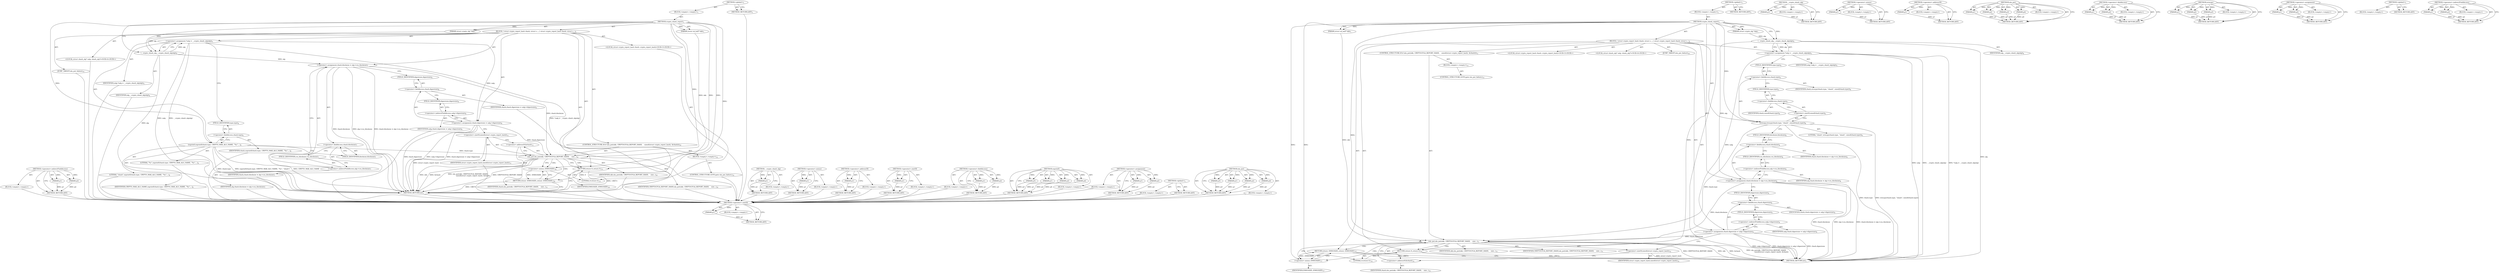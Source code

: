 digraph "&lt;operator&gt;.indirectFieldAccess" {
vulnerable_105 [label=<(METHOD,&lt;operator&gt;.indirectFieldAccess)>];
vulnerable_106 [label=<(PARAM,p1)>];
vulnerable_107 [label=<(PARAM,p2)>];
vulnerable_108 [label=<(BLOCK,&lt;empty&gt;,&lt;empty&gt;)>];
vulnerable_109 [label=<(METHOD_RETURN,ANY)>];
vulnerable_6 [label=<(METHOD,&lt;global&gt;)<SUB>1</SUB>>];
vulnerable_7 [label=<(BLOCK,&lt;empty&gt;,&lt;empty&gt;)<SUB>1</SUB>>];
vulnerable_8 [label=<(METHOD,crypto_shash_report)<SUB>1</SUB>>];
vulnerable_9 [label=<(PARAM,struct sk_buff *skb)<SUB>1</SUB>>];
vulnerable_10 [label=<(PARAM,struct crypto_alg *alg)<SUB>1</SUB>>];
vulnerable_11 [label=<(BLOCK,{
 	struct crypto_report_hash rhash;
 	struct s...,{
 	struct crypto_report_hash rhash;
 	struct s...)<SUB>2</SUB>>];
vulnerable_12 [label="<(LOCAL,struct crypto_report_hash rhash: crypto_report_hash)<SUB>3</SUB>>"];
vulnerable_13 [label="<(LOCAL,struct shash_alg* salg: shash_alg*)<SUB>4</SUB>>"];
vulnerable_14 [label=<(&lt;operator&gt;.assignment,*salg = __crypto_shash_alg(alg))<SUB>4</SUB>>];
vulnerable_15 [label=<(IDENTIFIER,salg,*salg = __crypto_shash_alg(alg))<SUB>4</SUB>>];
vulnerable_16 [label=<(__crypto_shash_alg,__crypto_shash_alg(alg))<SUB>4</SUB>>];
vulnerable_17 [label=<(IDENTIFIER,alg,__crypto_shash_alg(alg))<SUB>4</SUB>>];
vulnerable_18 [label=<(snprintf,snprintf(rhash.type, CRYPTO_MAX_ALG_NAME, &quot;%s&quot;,...)<SUB>6</SUB>>];
vulnerable_19 [label=<(&lt;operator&gt;.fieldAccess,rhash.type)<SUB>6</SUB>>];
vulnerable_20 [label=<(IDENTIFIER,rhash,snprintf(rhash.type, CRYPTO_MAX_ALG_NAME, &quot;%s&quot;,...)<SUB>6</SUB>>];
vulnerable_21 [label=<(FIELD_IDENTIFIER,type,type)<SUB>6</SUB>>];
vulnerable_22 [label=<(IDENTIFIER,CRYPTO_MAX_ALG_NAME,snprintf(rhash.type, CRYPTO_MAX_ALG_NAME, &quot;%s&quot;,...)<SUB>6</SUB>>];
vulnerable_23 [label=<(LITERAL,&quot;%s&quot;,snprintf(rhash.type, CRYPTO_MAX_ALG_NAME, &quot;%s&quot;,...)<SUB>6</SUB>>];
vulnerable_24 [label=<(LITERAL,&quot;shash&quot;,snprintf(rhash.type, CRYPTO_MAX_ALG_NAME, &quot;%s&quot;,...)<SUB>6</SUB>>];
vulnerable_25 [label=<(&lt;operator&gt;.assignment,rhash.blocksize = alg-&gt;cra_blocksize)<SUB>7</SUB>>];
vulnerable_26 [label=<(&lt;operator&gt;.fieldAccess,rhash.blocksize)<SUB>7</SUB>>];
vulnerable_27 [label=<(IDENTIFIER,rhash,rhash.blocksize = alg-&gt;cra_blocksize)<SUB>7</SUB>>];
vulnerable_28 [label=<(FIELD_IDENTIFIER,blocksize,blocksize)<SUB>7</SUB>>];
vulnerable_29 [label=<(&lt;operator&gt;.indirectFieldAccess,alg-&gt;cra_blocksize)<SUB>7</SUB>>];
vulnerable_30 [label=<(IDENTIFIER,alg,rhash.blocksize = alg-&gt;cra_blocksize)<SUB>7</SUB>>];
vulnerable_31 [label=<(FIELD_IDENTIFIER,cra_blocksize,cra_blocksize)<SUB>7</SUB>>];
vulnerable_32 [label=<(&lt;operator&gt;.assignment,rhash.digestsize = salg-&gt;digestsize)<SUB>8</SUB>>];
vulnerable_33 [label=<(&lt;operator&gt;.fieldAccess,rhash.digestsize)<SUB>8</SUB>>];
vulnerable_34 [label=<(IDENTIFIER,rhash,rhash.digestsize = salg-&gt;digestsize)<SUB>8</SUB>>];
vulnerable_35 [label=<(FIELD_IDENTIFIER,digestsize,digestsize)<SUB>8</SUB>>];
vulnerable_36 [label=<(&lt;operator&gt;.indirectFieldAccess,salg-&gt;digestsize)<SUB>8</SUB>>];
vulnerable_37 [label=<(IDENTIFIER,salg,rhash.digestsize = salg-&gt;digestsize)<SUB>8</SUB>>];
vulnerable_38 [label=<(FIELD_IDENTIFIER,digestsize,digestsize)<SUB>8</SUB>>];
vulnerable_39 [label=<(CONTROL_STRUCTURE,IF,if (nla_put(skb, CRYPTOCFGA_REPORT_HASH,
		    sizeof(struct crypto_report_hash), &amp;rhash)))<SUB>10</SUB>>];
vulnerable_40 [label=<(nla_put,nla_put(skb, CRYPTOCFGA_REPORT_HASH,
		    size...)<SUB>10</SUB>>];
vulnerable_41 [label=<(IDENTIFIER,skb,nla_put(skb, CRYPTOCFGA_REPORT_HASH,
		    size...)<SUB>10</SUB>>];
vulnerable_42 [label=<(IDENTIFIER,CRYPTOCFGA_REPORT_HASH,nla_put(skb, CRYPTOCFGA_REPORT_HASH,
		    size...)<SUB>10</SUB>>];
vulnerable_43 [label=<(&lt;operator&gt;.sizeOf,sizeof(struct crypto_report_hash))<SUB>11</SUB>>];
vulnerable_44 [label=<(IDENTIFIER,struct crypto_report_hash,sizeof(struct crypto_report_hash))<SUB>11</SUB>>];
vulnerable_45 [label=<(&lt;operator&gt;.addressOf,&amp;rhash)<SUB>11</SUB>>];
vulnerable_46 [label=<(IDENTIFIER,rhash,nla_put(skb, CRYPTOCFGA_REPORT_HASH,
		    size...)<SUB>11</SUB>>];
vulnerable_47 [label=<(BLOCK,&lt;empty&gt;,&lt;empty&gt;)<SUB>12</SUB>>];
vulnerable_48 [label=<(CONTROL_STRUCTURE,GOTO,goto nla_put_failure;)<SUB>12</SUB>>];
vulnerable_49 [label=<(RETURN,return 0;,return 0;)<SUB>13</SUB>>];
vulnerable_50 [label=<(LITERAL,0,return 0;)<SUB>13</SUB>>];
vulnerable_51 [label=<(JUMP_TARGET,nla_put_failure)<SUB>15</SUB>>];
vulnerable_52 [label=<(RETURN,return -EMSGSIZE;,return -EMSGSIZE;)<SUB>16</SUB>>];
vulnerable_53 [label=<(&lt;operator&gt;.minus,-EMSGSIZE)<SUB>16</SUB>>];
vulnerable_54 [label=<(IDENTIFIER,EMSGSIZE,-EMSGSIZE)<SUB>16</SUB>>];
vulnerable_55 [label=<(METHOD_RETURN,int)<SUB>1</SUB>>];
vulnerable_57 [label=<(METHOD_RETURN,ANY)<SUB>1</SUB>>];
vulnerable_89 [label=<(METHOD,__crypto_shash_alg)>];
vulnerable_90 [label=<(PARAM,p1)>];
vulnerable_91 [label=<(BLOCK,&lt;empty&gt;,&lt;empty&gt;)>];
vulnerable_92 [label=<(METHOD_RETURN,ANY)>];
vulnerable_125 [label=<(METHOD,&lt;operator&gt;.minus)>];
vulnerable_126 [label=<(PARAM,p1)>];
vulnerable_127 [label=<(BLOCK,&lt;empty&gt;,&lt;empty&gt;)>];
vulnerable_128 [label=<(METHOD_RETURN,ANY)>];
vulnerable_121 [label=<(METHOD,&lt;operator&gt;.addressOf)>];
vulnerable_122 [label=<(PARAM,p1)>];
vulnerable_123 [label=<(BLOCK,&lt;empty&gt;,&lt;empty&gt;)>];
vulnerable_124 [label=<(METHOD_RETURN,ANY)>];
vulnerable_117 [label=<(METHOD,&lt;operator&gt;.sizeOf)>];
vulnerable_118 [label=<(PARAM,p1)>];
vulnerable_119 [label=<(BLOCK,&lt;empty&gt;,&lt;empty&gt;)>];
vulnerable_120 [label=<(METHOD_RETURN,ANY)>];
vulnerable_100 [label=<(METHOD,&lt;operator&gt;.fieldAccess)>];
vulnerable_101 [label=<(PARAM,p1)>];
vulnerable_102 [label=<(PARAM,p2)>];
vulnerable_103 [label=<(BLOCK,&lt;empty&gt;,&lt;empty&gt;)>];
vulnerable_104 [label=<(METHOD_RETURN,ANY)>];
vulnerable_93 [label=<(METHOD,snprintf)>];
vulnerable_94 [label=<(PARAM,p1)>];
vulnerable_95 [label=<(PARAM,p2)>];
vulnerable_96 [label=<(PARAM,p3)>];
vulnerable_97 [label=<(PARAM,p4)>];
vulnerable_98 [label=<(BLOCK,&lt;empty&gt;,&lt;empty&gt;)>];
vulnerable_99 [label=<(METHOD_RETURN,ANY)>];
vulnerable_84 [label=<(METHOD,&lt;operator&gt;.assignment)>];
vulnerable_85 [label=<(PARAM,p1)>];
vulnerable_86 [label=<(PARAM,p2)>];
vulnerable_87 [label=<(BLOCK,&lt;empty&gt;,&lt;empty&gt;)>];
vulnerable_88 [label=<(METHOD_RETURN,ANY)>];
vulnerable_78 [label=<(METHOD,&lt;global&gt;)<SUB>1</SUB>>];
vulnerable_79 [label=<(BLOCK,&lt;empty&gt;,&lt;empty&gt;)>];
vulnerable_80 [label=<(METHOD_RETURN,ANY)>];
vulnerable_110 [label=<(METHOD,nla_put)>];
vulnerable_111 [label=<(PARAM,p1)>];
vulnerable_112 [label=<(PARAM,p2)>];
vulnerable_113 [label=<(PARAM,p3)>];
vulnerable_114 [label=<(PARAM,p4)>];
vulnerable_115 [label=<(BLOCK,&lt;empty&gt;,&lt;empty&gt;)>];
vulnerable_116 [label=<(METHOD_RETURN,ANY)>];
fixed_104 [label=<(METHOD,&lt;operator&gt;.sizeOf)>];
fixed_105 [label=<(PARAM,p1)>];
fixed_106 [label=<(BLOCK,&lt;empty&gt;,&lt;empty&gt;)>];
fixed_107 [label=<(METHOD_RETURN,ANY)>];
fixed_6 [label=<(METHOD,&lt;global&gt;)<SUB>1</SUB>>];
fixed_7 [label=<(BLOCK,&lt;empty&gt;,&lt;empty&gt;)<SUB>1</SUB>>];
fixed_8 [label=<(METHOD,crypto_shash_report)<SUB>1</SUB>>];
fixed_9 [label=<(PARAM,struct sk_buff *skb)<SUB>1</SUB>>];
fixed_10 [label=<(PARAM,struct crypto_alg *alg)<SUB>1</SUB>>];
fixed_11 [label=<(BLOCK,{
 	struct crypto_report_hash rhash;
 	struct s...,{
 	struct crypto_report_hash rhash;
 	struct s...)<SUB>2</SUB>>];
fixed_12 [label="<(LOCAL,struct crypto_report_hash rhash: crypto_report_hash)<SUB>3</SUB>>"];
fixed_13 [label="<(LOCAL,struct shash_alg* salg: shash_alg*)<SUB>4</SUB>>"];
fixed_14 [label=<(&lt;operator&gt;.assignment,*salg = __crypto_shash_alg(alg))<SUB>4</SUB>>];
fixed_15 [label=<(IDENTIFIER,salg,*salg = __crypto_shash_alg(alg))<SUB>4</SUB>>];
fixed_16 [label=<(__crypto_shash_alg,__crypto_shash_alg(alg))<SUB>4</SUB>>];
fixed_17 [label=<(IDENTIFIER,alg,__crypto_shash_alg(alg))<SUB>4</SUB>>];
fixed_18 [label=<(strncpy,strncpy(rhash.type, &quot;shash&quot;, sizeof(rhash.type)))<SUB>6</SUB>>];
fixed_19 [label=<(&lt;operator&gt;.fieldAccess,rhash.type)<SUB>6</SUB>>];
fixed_20 [label=<(IDENTIFIER,rhash,strncpy(rhash.type, &quot;shash&quot;, sizeof(rhash.type)))<SUB>6</SUB>>];
fixed_21 [label=<(FIELD_IDENTIFIER,type,type)<SUB>6</SUB>>];
fixed_22 [label=<(LITERAL,&quot;shash&quot;,strncpy(rhash.type, &quot;shash&quot;, sizeof(rhash.type)))<SUB>6</SUB>>];
fixed_23 [label=<(&lt;operator&gt;.sizeOf,sizeof(rhash.type))<SUB>6</SUB>>];
fixed_24 [label=<(&lt;operator&gt;.fieldAccess,rhash.type)<SUB>6</SUB>>];
fixed_25 [label=<(IDENTIFIER,rhash,sizeof(rhash.type))<SUB>6</SUB>>];
fixed_26 [label=<(FIELD_IDENTIFIER,type,type)<SUB>6</SUB>>];
fixed_27 [label=<(&lt;operator&gt;.assignment,rhash.blocksize = alg-&gt;cra_blocksize)<SUB>8</SUB>>];
fixed_28 [label=<(&lt;operator&gt;.fieldAccess,rhash.blocksize)<SUB>8</SUB>>];
fixed_29 [label=<(IDENTIFIER,rhash,rhash.blocksize = alg-&gt;cra_blocksize)<SUB>8</SUB>>];
fixed_30 [label=<(FIELD_IDENTIFIER,blocksize,blocksize)<SUB>8</SUB>>];
fixed_31 [label=<(&lt;operator&gt;.indirectFieldAccess,alg-&gt;cra_blocksize)<SUB>8</SUB>>];
fixed_32 [label=<(IDENTIFIER,alg,rhash.blocksize = alg-&gt;cra_blocksize)<SUB>8</SUB>>];
fixed_33 [label=<(FIELD_IDENTIFIER,cra_blocksize,cra_blocksize)<SUB>8</SUB>>];
fixed_34 [label=<(&lt;operator&gt;.assignment,rhash.digestsize = salg-&gt;digestsize)<SUB>9</SUB>>];
fixed_35 [label=<(&lt;operator&gt;.fieldAccess,rhash.digestsize)<SUB>9</SUB>>];
fixed_36 [label=<(IDENTIFIER,rhash,rhash.digestsize = salg-&gt;digestsize)<SUB>9</SUB>>];
fixed_37 [label=<(FIELD_IDENTIFIER,digestsize,digestsize)<SUB>9</SUB>>];
fixed_38 [label=<(&lt;operator&gt;.indirectFieldAccess,salg-&gt;digestsize)<SUB>9</SUB>>];
fixed_39 [label=<(IDENTIFIER,salg,rhash.digestsize = salg-&gt;digestsize)<SUB>9</SUB>>];
fixed_40 [label=<(FIELD_IDENTIFIER,digestsize,digestsize)<SUB>9</SUB>>];
fixed_41 [label=<(CONTROL_STRUCTURE,IF,if (nla_put(skb, CRYPTOCFGA_REPORT_HASH,
		    sizeof(struct crypto_report_hash), &amp;rhash)))<SUB>11</SUB>>];
fixed_42 [label=<(nla_put,nla_put(skb, CRYPTOCFGA_REPORT_HASH,
		    size...)<SUB>11</SUB>>];
fixed_43 [label=<(IDENTIFIER,skb,nla_put(skb, CRYPTOCFGA_REPORT_HASH,
		    size...)<SUB>11</SUB>>];
fixed_44 [label=<(IDENTIFIER,CRYPTOCFGA_REPORT_HASH,nla_put(skb, CRYPTOCFGA_REPORT_HASH,
		    size...)<SUB>11</SUB>>];
fixed_45 [label=<(&lt;operator&gt;.sizeOf,sizeof(struct crypto_report_hash))<SUB>12</SUB>>];
fixed_46 [label=<(IDENTIFIER,struct crypto_report_hash,sizeof(struct crypto_report_hash))<SUB>12</SUB>>];
fixed_47 [label=<(&lt;operator&gt;.addressOf,&amp;rhash)<SUB>12</SUB>>];
fixed_48 [label=<(IDENTIFIER,rhash,nla_put(skb, CRYPTOCFGA_REPORT_HASH,
		    size...)<SUB>12</SUB>>];
fixed_49 [label=<(BLOCK,&lt;empty&gt;,&lt;empty&gt;)<SUB>13</SUB>>];
fixed_50 [label=<(CONTROL_STRUCTURE,GOTO,goto nla_put_failure;)<SUB>13</SUB>>];
fixed_51 [label=<(RETURN,return 0;,return 0;)<SUB>14</SUB>>];
fixed_52 [label=<(LITERAL,0,return 0;)<SUB>14</SUB>>];
fixed_53 [label=<(JUMP_TARGET,nla_put_failure)<SUB>16</SUB>>];
fixed_54 [label=<(RETURN,return -EMSGSIZE;,return -EMSGSIZE;)<SUB>17</SUB>>];
fixed_55 [label=<(&lt;operator&gt;.minus,-EMSGSIZE)<SUB>17</SUB>>];
fixed_56 [label=<(IDENTIFIER,EMSGSIZE,-EMSGSIZE)<SUB>17</SUB>>];
fixed_57 [label=<(METHOD_RETURN,int)<SUB>1</SUB>>];
fixed_59 [label=<(METHOD_RETURN,ANY)<SUB>1</SUB>>];
fixed_89 [label=<(METHOD,__crypto_shash_alg)>];
fixed_90 [label=<(PARAM,p1)>];
fixed_91 [label=<(BLOCK,&lt;empty&gt;,&lt;empty&gt;)>];
fixed_92 [label=<(METHOD_RETURN,ANY)>];
fixed_124 [label=<(METHOD,&lt;operator&gt;.minus)>];
fixed_125 [label=<(PARAM,p1)>];
fixed_126 [label=<(BLOCK,&lt;empty&gt;,&lt;empty&gt;)>];
fixed_127 [label=<(METHOD_RETURN,ANY)>];
fixed_120 [label=<(METHOD,&lt;operator&gt;.addressOf)>];
fixed_121 [label=<(PARAM,p1)>];
fixed_122 [label=<(BLOCK,&lt;empty&gt;,&lt;empty&gt;)>];
fixed_123 [label=<(METHOD_RETURN,ANY)>];
fixed_113 [label=<(METHOD,nla_put)>];
fixed_114 [label=<(PARAM,p1)>];
fixed_115 [label=<(PARAM,p2)>];
fixed_116 [label=<(PARAM,p3)>];
fixed_117 [label=<(PARAM,p4)>];
fixed_118 [label=<(BLOCK,&lt;empty&gt;,&lt;empty&gt;)>];
fixed_119 [label=<(METHOD_RETURN,ANY)>];
fixed_99 [label=<(METHOD,&lt;operator&gt;.fieldAccess)>];
fixed_100 [label=<(PARAM,p1)>];
fixed_101 [label=<(PARAM,p2)>];
fixed_102 [label=<(BLOCK,&lt;empty&gt;,&lt;empty&gt;)>];
fixed_103 [label=<(METHOD_RETURN,ANY)>];
fixed_93 [label=<(METHOD,strncpy)>];
fixed_94 [label=<(PARAM,p1)>];
fixed_95 [label=<(PARAM,p2)>];
fixed_96 [label=<(PARAM,p3)>];
fixed_97 [label=<(BLOCK,&lt;empty&gt;,&lt;empty&gt;)>];
fixed_98 [label=<(METHOD_RETURN,ANY)>];
fixed_84 [label=<(METHOD,&lt;operator&gt;.assignment)>];
fixed_85 [label=<(PARAM,p1)>];
fixed_86 [label=<(PARAM,p2)>];
fixed_87 [label=<(BLOCK,&lt;empty&gt;,&lt;empty&gt;)>];
fixed_88 [label=<(METHOD_RETURN,ANY)>];
fixed_78 [label=<(METHOD,&lt;global&gt;)<SUB>1</SUB>>];
fixed_79 [label=<(BLOCK,&lt;empty&gt;,&lt;empty&gt;)>];
fixed_80 [label=<(METHOD_RETURN,ANY)>];
fixed_108 [label=<(METHOD,&lt;operator&gt;.indirectFieldAccess)>];
fixed_109 [label=<(PARAM,p1)>];
fixed_110 [label=<(PARAM,p2)>];
fixed_111 [label=<(BLOCK,&lt;empty&gt;,&lt;empty&gt;)>];
fixed_112 [label=<(METHOD_RETURN,ANY)>];
vulnerable_105 -> vulnerable_106  [key=0, label="AST: "];
vulnerable_105 -> vulnerable_106  [key=1, label="DDG: "];
vulnerable_105 -> vulnerable_108  [key=0, label="AST: "];
vulnerable_105 -> vulnerable_107  [key=0, label="AST: "];
vulnerable_105 -> vulnerable_107  [key=1, label="DDG: "];
vulnerable_105 -> vulnerable_109  [key=0, label="AST: "];
vulnerable_105 -> vulnerable_109  [key=1, label="CFG: "];
vulnerable_106 -> vulnerable_109  [key=0, label="DDG: p1"];
vulnerable_107 -> vulnerable_109  [key=0, label="DDG: p2"];
vulnerable_108 -> fixed_104  [key=0];
vulnerable_109 -> fixed_104  [key=0];
vulnerable_6 -> vulnerable_7  [key=0, label="AST: "];
vulnerable_6 -> vulnerable_57  [key=0, label="AST: "];
vulnerable_6 -> vulnerable_57  [key=1, label="CFG: "];
vulnerable_7 -> vulnerable_8  [key=0, label="AST: "];
vulnerable_8 -> vulnerable_9  [key=0, label="AST: "];
vulnerable_8 -> vulnerable_9  [key=1, label="DDG: "];
vulnerable_8 -> vulnerable_10  [key=0, label="AST: "];
vulnerable_8 -> vulnerable_10  [key=1, label="DDG: "];
vulnerable_8 -> vulnerable_11  [key=0, label="AST: "];
vulnerable_8 -> vulnerable_55  [key=0, label="AST: "];
vulnerable_8 -> vulnerable_16  [key=0, label="CFG: "];
vulnerable_8 -> vulnerable_16  [key=1, label="DDG: "];
vulnerable_8 -> vulnerable_49  [key=0, label="DDG: "];
vulnerable_8 -> vulnerable_18  [key=0, label="DDG: "];
vulnerable_8 -> vulnerable_50  [key=0, label="DDG: "];
vulnerable_8 -> vulnerable_40  [key=0, label="DDG: "];
vulnerable_8 -> vulnerable_53  [key=0, label="DDG: "];
vulnerable_9 -> vulnerable_40  [key=0, label="DDG: skb"];
vulnerable_10 -> vulnerable_16  [key=0, label="DDG: alg"];
vulnerable_11 -> vulnerable_12  [key=0, label="AST: "];
vulnerable_11 -> vulnerable_13  [key=0, label="AST: "];
vulnerable_11 -> vulnerable_14  [key=0, label="AST: "];
vulnerable_11 -> vulnerable_18  [key=0, label="AST: "];
vulnerable_11 -> vulnerable_25  [key=0, label="AST: "];
vulnerable_11 -> vulnerable_32  [key=0, label="AST: "];
vulnerable_11 -> vulnerable_39  [key=0, label="AST: "];
vulnerable_11 -> vulnerable_49  [key=0, label="AST: "];
vulnerable_11 -> vulnerable_51  [key=0, label="AST: "];
vulnerable_11 -> vulnerable_52  [key=0, label="AST: "];
vulnerable_12 -> fixed_104  [key=0];
vulnerable_13 -> fixed_104  [key=0];
vulnerable_14 -> vulnerable_15  [key=0, label="AST: "];
vulnerable_14 -> vulnerable_16  [key=0, label="AST: "];
vulnerable_14 -> vulnerable_21  [key=0, label="CFG: "];
vulnerable_14 -> vulnerable_55  [key=0, label="DDG: salg"];
vulnerable_14 -> vulnerable_55  [key=1, label="DDG: __crypto_shash_alg(alg)"];
vulnerable_14 -> vulnerable_55  [key=2, label="DDG: *salg = __crypto_shash_alg(alg)"];
vulnerable_14 -> vulnerable_32  [key=0, label="DDG: salg"];
vulnerable_15 -> fixed_104  [key=0];
vulnerable_16 -> vulnerable_17  [key=0, label="AST: "];
vulnerable_16 -> vulnerable_14  [key=0, label="CFG: "];
vulnerable_16 -> vulnerable_14  [key=1, label="DDG: alg"];
vulnerable_16 -> vulnerable_55  [key=0, label="DDG: alg"];
vulnerable_16 -> vulnerable_25  [key=0, label="DDG: alg"];
vulnerable_17 -> fixed_104  [key=0];
vulnerable_18 -> vulnerable_19  [key=0, label="AST: "];
vulnerable_18 -> vulnerable_22  [key=0, label="AST: "];
vulnerable_18 -> vulnerable_23  [key=0, label="AST: "];
vulnerable_18 -> vulnerable_24  [key=0, label="AST: "];
vulnerable_18 -> vulnerable_28  [key=0, label="CFG: "];
vulnerable_18 -> vulnerable_55  [key=0, label="DDG: rhash.type"];
vulnerable_18 -> vulnerable_55  [key=1, label="DDG: snprintf(rhash.type, CRYPTO_MAX_ALG_NAME, &quot;%s&quot;, &quot;shash&quot;)"];
vulnerable_18 -> vulnerable_55  [key=2, label="DDG: CRYPTO_MAX_ALG_NAME"];
vulnerable_18 -> vulnerable_40  [key=0, label="DDG: rhash.type"];
vulnerable_19 -> vulnerable_20  [key=0, label="AST: "];
vulnerable_19 -> vulnerable_21  [key=0, label="AST: "];
vulnerable_19 -> vulnerable_18  [key=0, label="CFG: "];
vulnerable_20 -> fixed_104  [key=0];
vulnerable_21 -> vulnerable_19  [key=0, label="CFG: "];
vulnerable_22 -> fixed_104  [key=0];
vulnerable_23 -> fixed_104  [key=0];
vulnerable_24 -> fixed_104  [key=0];
vulnerable_25 -> vulnerable_26  [key=0, label="AST: "];
vulnerable_25 -> vulnerable_29  [key=0, label="AST: "];
vulnerable_25 -> vulnerable_35  [key=0, label="CFG: "];
vulnerable_25 -> vulnerable_55  [key=0, label="DDG: rhash.blocksize"];
vulnerable_25 -> vulnerable_55  [key=1, label="DDG: alg-&gt;cra_blocksize"];
vulnerable_25 -> vulnerable_55  [key=2, label="DDG: rhash.blocksize = alg-&gt;cra_blocksize"];
vulnerable_25 -> vulnerable_40  [key=0, label="DDG: rhash.blocksize"];
vulnerable_26 -> vulnerable_27  [key=0, label="AST: "];
vulnerable_26 -> vulnerable_28  [key=0, label="AST: "];
vulnerable_26 -> vulnerable_31  [key=0, label="CFG: "];
vulnerable_27 -> fixed_104  [key=0];
vulnerable_28 -> vulnerable_26  [key=0, label="CFG: "];
vulnerable_29 -> vulnerable_30  [key=0, label="AST: "];
vulnerable_29 -> vulnerable_31  [key=0, label="AST: "];
vulnerable_29 -> vulnerable_25  [key=0, label="CFG: "];
vulnerable_30 -> fixed_104  [key=0];
vulnerable_31 -> vulnerable_29  [key=0, label="CFG: "];
vulnerable_32 -> vulnerable_33  [key=0, label="AST: "];
vulnerable_32 -> vulnerable_36  [key=0, label="AST: "];
vulnerable_32 -> vulnerable_43  [key=0, label="CFG: "];
vulnerable_32 -> vulnerable_55  [key=0, label="DDG: rhash.digestsize"];
vulnerable_32 -> vulnerable_55  [key=1, label="DDG: salg-&gt;digestsize"];
vulnerable_32 -> vulnerable_55  [key=2, label="DDG: rhash.digestsize = salg-&gt;digestsize"];
vulnerable_32 -> vulnerable_40  [key=0, label="DDG: rhash.digestsize"];
vulnerable_33 -> vulnerable_34  [key=0, label="AST: "];
vulnerable_33 -> vulnerable_35  [key=0, label="AST: "];
vulnerable_33 -> vulnerable_38  [key=0, label="CFG: "];
vulnerable_34 -> fixed_104  [key=0];
vulnerable_35 -> vulnerable_33  [key=0, label="CFG: "];
vulnerable_36 -> vulnerable_37  [key=0, label="AST: "];
vulnerable_36 -> vulnerable_38  [key=0, label="AST: "];
vulnerable_36 -> vulnerable_32  [key=0, label="CFG: "];
vulnerable_37 -> fixed_104  [key=0];
vulnerable_38 -> vulnerable_36  [key=0, label="CFG: "];
vulnerable_39 -> vulnerable_40  [key=0, label="AST: "];
vulnerable_39 -> vulnerable_47  [key=0, label="AST: "];
vulnerable_40 -> vulnerable_41  [key=0, label="AST: "];
vulnerable_40 -> vulnerable_42  [key=0, label="AST: "];
vulnerable_40 -> vulnerable_43  [key=0, label="AST: "];
vulnerable_40 -> vulnerable_45  [key=0, label="AST: "];
vulnerable_40 -> vulnerable_53  [key=0, label="CFG: "];
vulnerable_40 -> vulnerable_53  [key=1, label="CDG: "];
vulnerable_40 -> vulnerable_49  [key=0, label="CFG: "];
vulnerable_40 -> vulnerable_49  [key=1, label="CDG: "];
vulnerable_40 -> vulnerable_55  [key=0, label="DDG: skb"];
vulnerable_40 -> vulnerable_55  [key=1, label="DDG: &amp;rhash"];
vulnerable_40 -> vulnerable_55  [key=2, label="DDG: nla_put(skb, CRYPTOCFGA_REPORT_HASH,
		    sizeof(struct crypto_report_hash), &amp;rhash)"];
vulnerable_40 -> vulnerable_55  [key=3, label="DDG: CRYPTOCFGA_REPORT_HASH"];
vulnerable_40 -> vulnerable_52  [key=0, label="CDG: "];
vulnerable_41 -> fixed_104  [key=0];
vulnerable_42 -> fixed_104  [key=0];
vulnerable_43 -> vulnerable_44  [key=0, label="AST: "];
vulnerable_43 -> vulnerable_45  [key=0, label="CFG: "];
vulnerable_43 -> vulnerable_55  [key=0, label="DDG: struct crypto_report_hash"];
vulnerable_44 -> fixed_104  [key=0];
vulnerable_45 -> vulnerable_46  [key=0, label="AST: "];
vulnerable_45 -> vulnerable_40  [key=0, label="CFG: "];
vulnerable_46 -> fixed_104  [key=0];
vulnerable_47 -> vulnerable_48  [key=0, label="AST: "];
vulnerable_48 -> fixed_104  [key=0];
vulnerable_49 -> vulnerable_50  [key=0, label="AST: "];
vulnerable_49 -> vulnerable_55  [key=0, label="CFG: "];
vulnerable_49 -> vulnerable_55  [key=1, label="DDG: &lt;RET&gt;"];
vulnerable_50 -> vulnerable_49  [key=0, label="DDG: 0"];
vulnerable_51 -> fixed_104  [key=0];
vulnerable_52 -> vulnerable_53  [key=0, label="AST: "];
vulnerable_52 -> vulnerable_55  [key=0, label="CFG: "];
vulnerable_52 -> vulnerable_55  [key=1, label="DDG: &lt;RET&gt;"];
vulnerable_53 -> vulnerable_54  [key=0, label="AST: "];
vulnerable_53 -> vulnerable_52  [key=0, label="CFG: "];
vulnerable_53 -> vulnerable_52  [key=1, label="DDG: -EMSGSIZE"];
vulnerable_54 -> fixed_104  [key=0];
vulnerable_55 -> fixed_104  [key=0];
vulnerable_57 -> fixed_104  [key=0];
vulnerable_89 -> vulnerable_90  [key=0, label="AST: "];
vulnerable_89 -> vulnerable_90  [key=1, label="DDG: "];
vulnerable_89 -> vulnerable_91  [key=0, label="AST: "];
vulnerable_89 -> vulnerable_92  [key=0, label="AST: "];
vulnerable_89 -> vulnerable_92  [key=1, label="CFG: "];
vulnerable_90 -> vulnerable_92  [key=0, label="DDG: p1"];
vulnerable_91 -> fixed_104  [key=0];
vulnerable_92 -> fixed_104  [key=0];
vulnerable_125 -> vulnerable_126  [key=0, label="AST: "];
vulnerable_125 -> vulnerable_126  [key=1, label="DDG: "];
vulnerable_125 -> vulnerable_127  [key=0, label="AST: "];
vulnerable_125 -> vulnerable_128  [key=0, label="AST: "];
vulnerable_125 -> vulnerable_128  [key=1, label="CFG: "];
vulnerable_126 -> vulnerable_128  [key=0, label="DDG: p1"];
vulnerable_127 -> fixed_104  [key=0];
vulnerable_128 -> fixed_104  [key=0];
vulnerable_121 -> vulnerable_122  [key=0, label="AST: "];
vulnerable_121 -> vulnerable_122  [key=1, label="DDG: "];
vulnerable_121 -> vulnerable_123  [key=0, label="AST: "];
vulnerable_121 -> vulnerable_124  [key=0, label="AST: "];
vulnerable_121 -> vulnerable_124  [key=1, label="CFG: "];
vulnerable_122 -> vulnerable_124  [key=0, label="DDG: p1"];
vulnerable_123 -> fixed_104  [key=0];
vulnerable_124 -> fixed_104  [key=0];
vulnerable_117 -> vulnerable_118  [key=0, label="AST: "];
vulnerable_117 -> vulnerable_118  [key=1, label="DDG: "];
vulnerable_117 -> vulnerable_119  [key=0, label="AST: "];
vulnerable_117 -> vulnerable_120  [key=0, label="AST: "];
vulnerable_117 -> vulnerable_120  [key=1, label="CFG: "];
vulnerable_118 -> vulnerable_120  [key=0, label="DDG: p1"];
vulnerable_119 -> fixed_104  [key=0];
vulnerable_120 -> fixed_104  [key=0];
vulnerable_100 -> vulnerable_101  [key=0, label="AST: "];
vulnerable_100 -> vulnerable_101  [key=1, label="DDG: "];
vulnerable_100 -> vulnerable_103  [key=0, label="AST: "];
vulnerable_100 -> vulnerable_102  [key=0, label="AST: "];
vulnerable_100 -> vulnerable_102  [key=1, label="DDG: "];
vulnerable_100 -> vulnerable_104  [key=0, label="AST: "];
vulnerable_100 -> vulnerable_104  [key=1, label="CFG: "];
vulnerable_101 -> vulnerable_104  [key=0, label="DDG: p1"];
vulnerable_102 -> vulnerable_104  [key=0, label="DDG: p2"];
vulnerable_103 -> fixed_104  [key=0];
vulnerable_104 -> fixed_104  [key=0];
vulnerable_93 -> vulnerable_94  [key=0, label="AST: "];
vulnerable_93 -> vulnerable_94  [key=1, label="DDG: "];
vulnerable_93 -> vulnerable_98  [key=0, label="AST: "];
vulnerable_93 -> vulnerable_95  [key=0, label="AST: "];
vulnerable_93 -> vulnerable_95  [key=1, label="DDG: "];
vulnerable_93 -> vulnerable_99  [key=0, label="AST: "];
vulnerable_93 -> vulnerable_99  [key=1, label="CFG: "];
vulnerable_93 -> vulnerable_96  [key=0, label="AST: "];
vulnerable_93 -> vulnerable_96  [key=1, label="DDG: "];
vulnerable_93 -> vulnerable_97  [key=0, label="AST: "];
vulnerable_93 -> vulnerable_97  [key=1, label="DDG: "];
vulnerable_94 -> vulnerable_99  [key=0, label="DDG: p1"];
vulnerable_95 -> vulnerable_99  [key=0, label="DDG: p2"];
vulnerable_96 -> vulnerable_99  [key=0, label="DDG: p3"];
vulnerable_97 -> vulnerable_99  [key=0, label="DDG: p4"];
vulnerable_98 -> fixed_104  [key=0];
vulnerable_99 -> fixed_104  [key=0];
vulnerable_84 -> vulnerable_85  [key=0, label="AST: "];
vulnerable_84 -> vulnerable_85  [key=1, label="DDG: "];
vulnerable_84 -> vulnerable_87  [key=0, label="AST: "];
vulnerable_84 -> vulnerable_86  [key=0, label="AST: "];
vulnerable_84 -> vulnerable_86  [key=1, label="DDG: "];
vulnerable_84 -> vulnerable_88  [key=0, label="AST: "];
vulnerable_84 -> vulnerable_88  [key=1, label="CFG: "];
vulnerable_85 -> vulnerable_88  [key=0, label="DDG: p1"];
vulnerable_86 -> vulnerable_88  [key=0, label="DDG: p2"];
vulnerable_87 -> fixed_104  [key=0];
vulnerable_88 -> fixed_104  [key=0];
vulnerable_78 -> vulnerable_79  [key=0, label="AST: "];
vulnerable_78 -> vulnerable_80  [key=0, label="AST: "];
vulnerable_78 -> vulnerable_80  [key=1, label="CFG: "];
vulnerable_79 -> fixed_104  [key=0];
vulnerable_80 -> fixed_104  [key=0];
vulnerable_110 -> vulnerable_111  [key=0, label="AST: "];
vulnerable_110 -> vulnerable_111  [key=1, label="DDG: "];
vulnerable_110 -> vulnerable_115  [key=0, label="AST: "];
vulnerable_110 -> vulnerable_112  [key=0, label="AST: "];
vulnerable_110 -> vulnerable_112  [key=1, label="DDG: "];
vulnerable_110 -> vulnerable_116  [key=0, label="AST: "];
vulnerable_110 -> vulnerable_116  [key=1, label="CFG: "];
vulnerable_110 -> vulnerable_113  [key=0, label="AST: "];
vulnerable_110 -> vulnerable_113  [key=1, label="DDG: "];
vulnerable_110 -> vulnerable_114  [key=0, label="AST: "];
vulnerable_110 -> vulnerable_114  [key=1, label="DDG: "];
vulnerable_111 -> vulnerable_116  [key=0, label="DDG: p1"];
vulnerable_112 -> vulnerable_116  [key=0, label="DDG: p2"];
vulnerable_113 -> vulnerable_116  [key=0, label="DDG: p3"];
vulnerable_114 -> vulnerable_116  [key=0, label="DDG: p4"];
vulnerable_115 -> fixed_104  [key=0];
vulnerable_116 -> fixed_104  [key=0];
fixed_104 -> fixed_105  [key=0, label="AST: "];
fixed_104 -> fixed_105  [key=1, label="DDG: "];
fixed_104 -> fixed_106  [key=0, label="AST: "];
fixed_104 -> fixed_107  [key=0, label="AST: "];
fixed_104 -> fixed_107  [key=1, label="CFG: "];
fixed_105 -> fixed_107  [key=0, label="DDG: p1"];
fixed_6 -> fixed_7  [key=0, label="AST: "];
fixed_6 -> fixed_59  [key=0, label="AST: "];
fixed_6 -> fixed_59  [key=1, label="CFG: "];
fixed_7 -> fixed_8  [key=0, label="AST: "];
fixed_8 -> fixed_9  [key=0, label="AST: "];
fixed_8 -> fixed_9  [key=1, label="DDG: "];
fixed_8 -> fixed_10  [key=0, label="AST: "];
fixed_8 -> fixed_10  [key=1, label="DDG: "];
fixed_8 -> fixed_11  [key=0, label="AST: "];
fixed_8 -> fixed_57  [key=0, label="AST: "];
fixed_8 -> fixed_16  [key=0, label="CFG: "];
fixed_8 -> fixed_16  [key=1, label="DDG: "];
fixed_8 -> fixed_51  [key=0, label="DDG: "];
fixed_8 -> fixed_18  [key=0, label="DDG: "];
fixed_8 -> fixed_52  [key=0, label="DDG: "];
fixed_8 -> fixed_42  [key=0, label="DDG: "];
fixed_8 -> fixed_55  [key=0, label="DDG: "];
fixed_9 -> fixed_42  [key=0, label="DDG: skb"];
fixed_10 -> fixed_16  [key=0, label="DDG: alg"];
fixed_11 -> fixed_12  [key=0, label="AST: "];
fixed_11 -> fixed_13  [key=0, label="AST: "];
fixed_11 -> fixed_14  [key=0, label="AST: "];
fixed_11 -> fixed_18  [key=0, label="AST: "];
fixed_11 -> fixed_27  [key=0, label="AST: "];
fixed_11 -> fixed_34  [key=0, label="AST: "];
fixed_11 -> fixed_41  [key=0, label="AST: "];
fixed_11 -> fixed_51  [key=0, label="AST: "];
fixed_11 -> fixed_53  [key=0, label="AST: "];
fixed_11 -> fixed_54  [key=0, label="AST: "];
fixed_14 -> fixed_15  [key=0, label="AST: "];
fixed_14 -> fixed_16  [key=0, label="AST: "];
fixed_14 -> fixed_21  [key=0, label="CFG: "];
fixed_14 -> fixed_57  [key=0, label="DDG: salg"];
fixed_14 -> fixed_57  [key=1, label="DDG: __crypto_shash_alg(alg)"];
fixed_14 -> fixed_57  [key=2, label="DDG: *salg = __crypto_shash_alg(alg)"];
fixed_14 -> fixed_34  [key=0, label="DDG: salg"];
fixed_16 -> fixed_17  [key=0, label="AST: "];
fixed_16 -> fixed_14  [key=0, label="CFG: "];
fixed_16 -> fixed_14  [key=1, label="DDG: alg"];
fixed_16 -> fixed_57  [key=0, label="DDG: alg"];
fixed_16 -> fixed_27  [key=0, label="DDG: alg"];
fixed_18 -> fixed_19  [key=0, label="AST: "];
fixed_18 -> fixed_22  [key=0, label="AST: "];
fixed_18 -> fixed_23  [key=0, label="AST: "];
fixed_18 -> fixed_30  [key=0, label="CFG: "];
fixed_18 -> fixed_57  [key=0, label="DDG: rhash.type"];
fixed_18 -> fixed_57  [key=1, label="DDG: strncpy(rhash.type, &quot;shash&quot;, sizeof(rhash.type))"];
fixed_18 -> fixed_42  [key=0, label="DDG: rhash.type"];
fixed_19 -> fixed_20  [key=0, label="AST: "];
fixed_19 -> fixed_21  [key=0, label="AST: "];
fixed_19 -> fixed_26  [key=0, label="CFG: "];
fixed_21 -> fixed_19  [key=0, label="CFG: "];
fixed_23 -> fixed_24  [key=0, label="AST: "];
fixed_23 -> fixed_18  [key=0, label="CFG: "];
fixed_24 -> fixed_25  [key=0, label="AST: "];
fixed_24 -> fixed_26  [key=0, label="AST: "];
fixed_24 -> fixed_23  [key=0, label="CFG: "];
fixed_26 -> fixed_24  [key=0, label="CFG: "];
fixed_27 -> fixed_28  [key=0, label="AST: "];
fixed_27 -> fixed_31  [key=0, label="AST: "];
fixed_27 -> fixed_37  [key=0, label="CFG: "];
fixed_27 -> fixed_57  [key=0, label="DDG: rhash.blocksize"];
fixed_27 -> fixed_57  [key=1, label="DDG: alg-&gt;cra_blocksize"];
fixed_27 -> fixed_57  [key=2, label="DDG: rhash.blocksize = alg-&gt;cra_blocksize"];
fixed_27 -> fixed_42  [key=0, label="DDG: rhash.blocksize"];
fixed_28 -> fixed_29  [key=0, label="AST: "];
fixed_28 -> fixed_30  [key=0, label="AST: "];
fixed_28 -> fixed_33  [key=0, label="CFG: "];
fixed_30 -> fixed_28  [key=0, label="CFG: "];
fixed_31 -> fixed_32  [key=0, label="AST: "];
fixed_31 -> fixed_33  [key=0, label="AST: "];
fixed_31 -> fixed_27  [key=0, label="CFG: "];
fixed_33 -> fixed_31  [key=0, label="CFG: "];
fixed_34 -> fixed_35  [key=0, label="AST: "];
fixed_34 -> fixed_38  [key=0, label="AST: "];
fixed_34 -> fixed_45  [key=0, label="CFG: "];
fixed_34 -> fixed_57  [key=0, label="DDG: rhash.digestsize"];
fixed_34 -> fixed_57  [key=1, label="DDG: salg-&gt;digestsize"];
fixed_34 -> fixed_57  [key=2, label="DDG: rhash.digestsize = salg-&gt;digestsize"];
fixed_34 -> fixed_42  [key=0, label="DDG: rhash.digestsize"];
fixed_35 -> fixed_36  [key=0, label="AST: "];
fixed_35 -> fixed_37  [key=0, label="AST: "];
fixed_35 -> fixed_40  [key=0, label="CFG: "];
fixed_37 -> fixed_35  [key=0, label="CFG: "];
fixed_38 -> fixed_39  [key=0, label="AST: "];
fixed_38 -> fixed_40  [key=0, label="AST: "];
fixed_38 -> fixed_34  [key=0, label="CFG: "];
fixed_40 -> fixed_38  [key=0, label="CFG: "];
fixed_41 -> fixed_42  [key=0, label="AST: "];
fixed_41 -> fixed_49  [key=0, label="AST: "];
fixed_42 -> fixed_43  [key=0, label="AST: "];
fixed_42 -> fixed_44  [key=0, label="AST: "];
fixed_42 -> fixed_45  [key=0, label="AST: "];
fixed_42 -> fixed_47  [key=0, label="AST: "];
fixed_42 -> fixed_55  [key=0, label="CFG: "];
fixed_42 -> fixed_55  [key=1, label="CDG: "];
fixed_42 -> fixed_51  [key=0, label="CFG: "];
fixed_42 -> fixed_51  [key=1, label="CDG: "];
fixed_42 -> fixed_57  [key=0, label="DDG: skb"];
fixed_42 -> fixed_57  [key=1, label="DDG: &amp;rhash"];
fixed_42 -> fixed_57  [key=2, label="DDG: nla_put(skb, CRYPTOCFGA_REPORT_HASH,
		    sizeof(struct crypto_report_hash), &amp;rhash)"];
fixed_42 -> fixed_57  [key=3, label="DDG: CRYPTOCFGA_REPORT_HASH"];
fixed_42 -> fixed_54  [key=0, label="CDG: "];
fixed_45 -> fixed_46  [key=0, label="AST: "];
fixed_45 -> fixed_47  [key=0, label="CFG: "];
fixed_45 -> fixed_57  [key=0, label="DDG: struct crypto_report_hash"];
fixed_47 -> fixed_48  [key=0, label="AST: "];
fixed_47 -> fixed_42  [key=0, label="CFG: "];
fixed_49 -> fixed_50  [key=0, label="AST: "];
fixed_51 -> fixed_52  [key=0, label="AST: "];
fixed_51 -> fixed_57  [key=0, label="CFG: "];
fixed_51 -> fixed_57  [key=1, label="DDG: &lt;RET&gt;"];
fixed_52 -> fixed_51  [key=0, label="DDG: 0"];
fixed_54 -> fixed_55  [key=0, label="AST: "];
fixed_54 -> fixed_57  [key=0, label="CFG: "];
fixed_54 -> fixed_57  [key=1, label="DDG: &lt;RET&gt;"];
fixed_55 -> fixed_56  [key=0, label="AST: "];
fixed_55 -> fixed_54  [key=0, label="CFG: "];
fixed_55 -> fixed_54  [key=1, label="DDG: -EMSGSIZE"];
fixed_89 -> fixed_90  [key=0, label="AST: "];
fixed_89 -> fixed_90  [key=1, label="DDG: "];
fixed_89 -> fixed_91  [key=0, label="AST: "];
fixed_89 -> fixed_92  [key=0, label="AST: "];
fixed_89 -> fixed_92  [key=1, label="CFG: "];
fixed_90 -> fixed_92  [key=0, label="DDG: p1"];
fixed_124 -> fixed_125  [key=0, label="AST: "];
fixed_124 -> fixed_125  [key=1, label="DDG: "];
fixed_124 -> fixed_126  [key=0, label="AST: "];
fixed_124 -> fixed_127  [key=0, label="AST: "];
fixed_124 -> fixed_127  [key=1, label="CFG: "];
fixed_125 -> fixed_127  [key=0, label="DDG: p1"];
fixed_120 -> fixed_121  [key=0, label="AST: "];
fixed_120 -> fixed_121  [key=1, label="DDG: "];
fixed_120 -> fixed_122  [key=0, label="AST: "];
fixed_120 -> fixed_123  [key=0, label="AST: "];
fixed_120 -> fixed_123  [key=1, label="CFG: "];
fixed_121 -> fixed_123  [key=0, label="DDG: p1"];
fixed_113 -> fixed_114  [key=0, label="AST: "];
fixed_113 -> fixed_114  [key=1, label="DDG: "];
fixed_113 -> fixed_118  [key=0, label="AST: "];
fixed_113 -> fixed_115  [key=0, label="AST: "];
fixed_113 -> fixed_115  [key=1, label="DDG: "];
fixed_113 -> fixed_119  [key=0, label="AST: "];
fixed_113 -> fixed_119  [key=1, label="CFG: "];
fixed_113 -> fixed_116  [key=0, label="AST: "];
fixed_113 -> fixed_116  [key=1, label="DDG: "];
fixed_113 -> fixed_117  [key=0, label="AST: "];
fixed_113 -> fixed_117  [key=1, label="DDG: "];
fixed_114 -> fixed_119  [key=0, label="DDG: p1"];
fixed_115 -> fixed_119  [key=0, label="DDG: p2"];
fixed_116 -> fixed_119  [key=0, label="DDG: p3"];
fixed_117 -> fixed_119  [key=0, label="DDG: p4"];
fixed_99 -> fixed_100  [key=0, label="AST: "];
fixed_99 -> fixed_100  [key=1, label="DDG: "];
fixed_99 -> fixed_102  [key=0, label="AST: "];
fixed_99 -> fixed_101  [key=0, label="AST: "];
fixed_99 -> fixed_101  [key=1, label="DDG: "];
fixed_99 -> fixed_103  [key=0, label="AST: "];
fixed_99 -> fixed_103  [key=1, label="CFG: "];
fixed_100 -> fixed_103  [key=0, label="DDG: p1"];
fixed_101 -> fixed_103  [key=0, label="DDG: p2"];
fixed_93 -> fixed_94  [key=0, label="AST: "];
fixed_93 -> fixed_94  [key=1, label="DDG: "];
fixed_93 -> fixed_97  [key=0, label="AST: "];
fixed_93 -> fixed_95  [key=0, label="AST: "];
fixed_93 -> fixed_95  [key=1, label="DDG: "];
fixed_93 -> fixed_98  [key=0, label="AST: "];
fixed_93 -> fixed_98  [key=1, label="CFG: "];
fixed_93 -> fixed_96  [key=0, label="AST: "];
fixed_93 -> fixed_96  [key=1, label="DDG: "];
fixed_94 -> fixed_98  [key=0, label="DDG: p1"];
fixed_95 -> fixed_98  [key=0, label="DDG: p2"];
fixed_96 -> fixed_98  [key=0, label="DDG: p3"];
fixed_84 -> fixed_85  [key=0, label="AST: "];
fixed_84 -> fixed_85  [key=1, label="DDG: "];
fixed_84 -> fixed_87  [key=0, label="AST: "];
fixed_84 -> fixed_86  [key=0, label="AST: "];
fixed_84 -> fixed_86  [key=1, label="DDG: "];
fixed_84 -> fixed_88  [key=0, label="AST: "];
fixed_84 -> fixed_88  [key=1, label="CFG: "];
fixed_85 -> fixed_88  [key=0, label="DDG: p1"];
fixed_86 -> fixed_88  [key=0, label="DDG: p2"];
fixed_78 -> fixed_79  [key=0, label="AST: "];
fixed_78 -> fixed_80  [key=0, label="AST: "];
fixed_78 -> fixed_80  [key=1, label="CFG: "];
fixed_108 -> fixed_109  [key=0, label="AST: "];
fixed_108 -> fixed_109  [key=1, label="DDG: "];
fixed_108 -> fixed_111  [key=0, label="AST: "];
fixed_108 -> fixed_110  [key=0, label="AST: "];
fixed_108 -> fixed_110  [key=1, label="DDG: "];
fixed_108 -> fixed_112  [key=0, label="AST: "];
fixed_108 -> fixed_112  [key=1, label="CFG: "];
fixed_109 -> fixed_112  [key=0, label="DDG: p1"];
fixed_110 -> fixed_112  [key=0, label="DDG: p2"];
}
